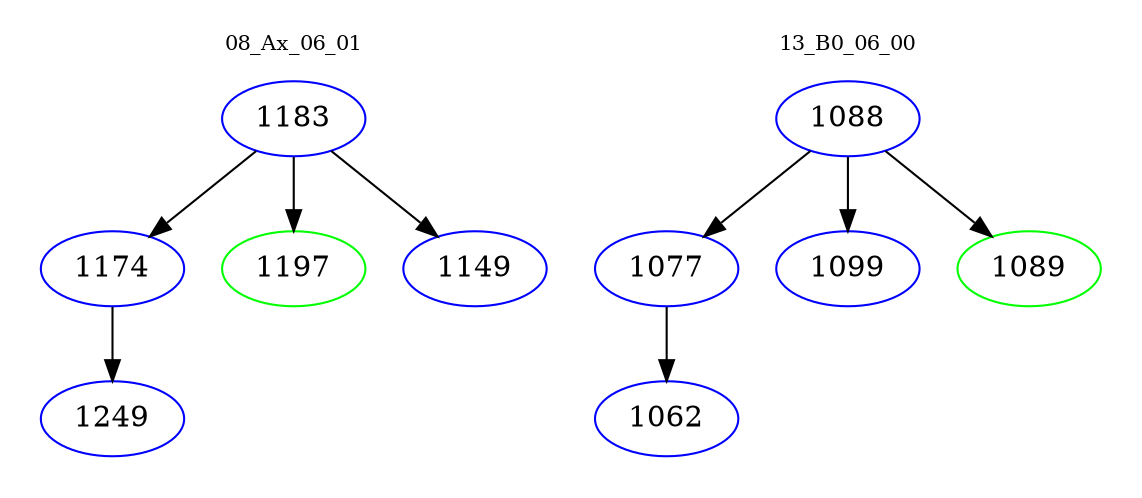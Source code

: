 digraph{
subgraph cluster_0 {
color = white
label = "08_Ax_06_01";
fontsize=10;
T0_1183 [label="1183", color="blue"]
T0_1183 -> T0_1174 [color="black"]
T0_1174 [label="1174", color="blue"]
T0_1174 -> T0_1249 [color="black"]
T0_1249 [label="1249", color="blue"]
T0_1183 -> T0_1197 [color="black"]
T0_1197 [label="1197", color="green"]
T0_1183 -> T0_1149 [color="black"]
T0_1149 [label="1149", color="blue"]
}
subgraph cluster_1 {
color = white
label = "13_B0_06_00";
fontsize=10;
T1_1088 [label="1088", color="blue"]
T1_1088 -> T1_1077 [color="black"]
T1_1077 [label="1077", color="blue"]
T1_1077 -> T1_1062 [color="black"]
T1_1062 [label="1062", color="blue"]
T1_1088 -> T1_1099 [color="black"]
T1_1099 [label="1099", color="blue"]
T1_1088 -> T1_1089 [color="black"]
T1_1089 [label="1089", color="green"]
}
}
